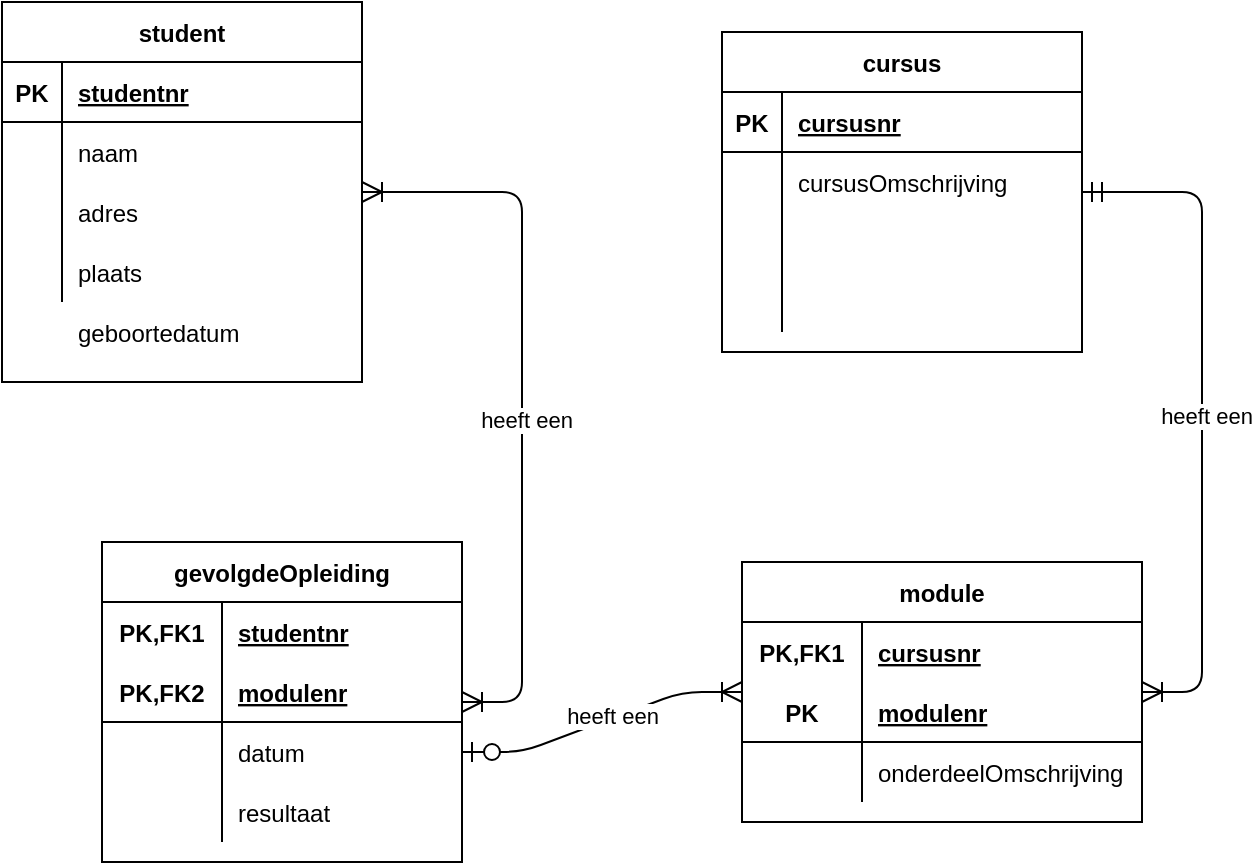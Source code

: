 <mxfile version="13.9.9" type="device"><diagram id="R2lEEEUBdFMjLlhIrx00" name="Page-1"><mxGraphModel dx="1422" dy="832" grid="1" gridSize="10" guides="1" tooltips="1" connect="1" arrows="1" fold="1" page="1" pageScale="1" pageWidth="850" pageHeight="1100" math="0" shadow="0" extFonts="Permanent Marker^https://fonts.googleapis.com/css?family=Permanent+Marker"><root><mxCell id="0"/><mxCell id="1" parent="0"/><mxCell id="yBG9xjrJVG9vw1_ddeqe-1" value="student" style="shape=table;startSize=30;container=1;collapsible=1;childLayout=tableLayout;fixedRows=1;rowLines=0;fontStyle=1;align=center;resizeLast=1;" vertex="1" parent="1"><mxGeometry x="80" y="80" width="180" height="190" as="geometry"/></mxCell><mxCell id="yBG9xjrJVG9vw1_ddeqe-2" value="" style="shape=partialRectangle;collapsible=0;dropTarget=0;pointerEvents=0;fillColor=none;top=0;left=0;bottom=1;right=0;points=[[0,0.5],[1,0.5]];portConstraint=eastwest;" vertex="1" parent="yBG9xjrJVG9vw1_ddeqe-1"><mxGeometry y="30" width="180" height="30" as="geometry"/></mxCell><mxCell id="yBG9xjrJVG9vw1_ddeqe-3" value="PK" style="shape=partialRectangle;connectable=0;fillColor=none;top=0;left=0;bottom=0;right=0;fontStyle=1;overflow=hidden;" vertex="1" parent="yBG9xjrJVG9vw1_ddeqe-2"><mxGeometry width="30" height="30" as="geometry"/></mxCell><mxCell id="yBG9xjrJVG9vw1_ddeqe-4" value="studentnr" style="shape=partialRectangle;connectable=0;fillColor=none;top=0;left=0;bottom=0;right=0;align=left;spacingLeft=6;fontStyle=5;overflow=hidden;" vertex="1" parent="yBG9xjrJVG9vw1_ddeqe-2"><mxGeometry x="30" width="150" height="30" as="geometry"/></mxCell><mxCell id="yBG9xjrJVG9vw1_ddeqe-5" value="" style="shape=partialRectangle;collapsible=0;dropTarget=0;pointerEvents=0;fillColor=none;top=0;left=0;bottom=0;right=0;points=[[0,0.5],[1,0.5]];portConstraint=eastwest;" vertex="1" parent="yBG9xjrJVG9vw1_ddeqe-1"><mxGeometry y="60" width="180" height="30" as="geometry"/></mxCell><mxCell id="yBG9xjrJVG9vw1_ddeqe-6" value="" style="shape=partialRectangle;connectable=0;fillColor=none;top=0;left=0;bottom=0;right=0;editable=1;overflow=hidden;" vertex="1" parent="yBG9xjrJVG9vw1_ddeqe-5"><mxGeometry width="30" height="30" as="geometry"/></mxCell><mxCell id="yBG9xjrJVG9vw1_ddeqe-7" value="naam" style="shape=partialRectangle;connectable=0;fillColor=none;top=0;left=0;bottom=0;right=0;align=left;spacingLeft=6;overflow=hidden;" vertex="1" parent="yBG9xjrJVG9vw1_ddeqe-5"><mxGeometry x="30" width="150" height="30" as="geometry"/></mxCell><mxCell id="yBG9xjrJVG9vw1_ddeqe-8" value="" style="shape=partialRectangle;collapsible=0;dropTarget=0;pointerEvents=0;fillColor=none;top=0;left=0;bottom=0;right=0;points=[[0,0.5],[1,0.5]];portConstraint=eastwest;" vertex="1" parent="yBG9xjrJVG9vw1_ddeqe-1"><mxGeometry y="90" width="180" height="30" as="geometry"/></mxCell><mxCell id="yBG9xjrJVG9vw1_ddeqe-9" value="" style="shape=partialRectangle;connectable=0;fillColor=none;top=0;left=0;bottom=0;right=0;editable=1;overflow=hidden;" vertex="1" parent="yBG9xjrJVG9vw1_ddeqe-8"><mxGeometry width="30" height="30" as="geometry"/></mxCell><mxCell id="yBG9xjrJVG9vw1_ddeqe-10" value="adres" style="shape=partialRectangle;connectable=0;fillColor=none;top=0;left=0;bottom=0;right=0;align=left;spacingLeft=6;overflow=hidden;" vertex="1" parent="yBG9xjrJVG9vw1_ddeqe-8"><mxGeometry x="30" width="150" height="30" as="geometry"/></mxCell><mxCell id="yBG9xjrJVG9vw1_ddeqe-11" value="" style="shape=partialRectangle;collapsible=0;dropTarget=0;pointerEvents=0;fillColor=none;top=0;left=0;bottom=0;right=0;points=[[0,0.5],[1,0.5]];portConstraint=eastwest;" vertex="1" parent="yBG9xjrJVG9vw1_ddeqe-1"><mxGeometry y="120" width="180" height="30" as="geometry"/></mxCell><mxCell id="yBG9xjrJVG9vw1_ddeqe-12" value="" style="shape=partialRectangle;connectable=0;fillColor=none;top=0;left=0;bottom=0;right=0;editable=1;overflow=hidden;" vertex="1" parent="yBG9xjrJVG9vw1_ddeqe-11"><mxGeometry width="30" height="30" as="geometry"/></mxCell><mxCell id="yBG9xjrJVG9vw1_ddeqe-13" value="plaats" style="shape=partialRectangle;connectable=0;fillColor=none;top=0;left=0;bottom=0;right=0;align=left;spacingLeft=6;overflow=hidden;" vertex="1" parent="yBG9xjrJVG9vw1_ddeqe-11"><mxGeometry x="30" width="150" height="30" as="geometry"/></mxCell><mxCell id="yBG9xjrJVG9vw1_ddeqe-14" value="cursus" style="shape=table;startSize=30;container=1;collapsible=1;childLayout=tableLayout;fixedRows=1;rowLines=0;fontStyle=1;align=center;resizeLast=1;" vertex="1" parent="1"><mxGeometry x="440" y="95" width="180" height="160" as="geometry"/></mxCell><mxCell id="yBG9xjrJVG9vw1_ddeqe-15" value="" style="shape=partialRectangle;collapsible=0;dropTarget=0;pointerEvents=0;fillColor=none;top=0;left=0;bottom=1;right=0;points=[[0,0.5],[1,0.5]];portConstraint=eastwest;" vertex="1" parent="yBG9xjrJVG9vw1_ddeqe-14"><mxGeometry y="30" width="180" height="30" as="geometry"/></mxCell><mxCell id="yBG9xjrJVG9vw1_ddeqe-16" value="PK" style="shape=partialRectangle;connectable=0;fillColor=none;top=0;left=0;bottom=0;right=0;fontStyle=1;overflow=hidden;" vertex="1" parent="yBG9xjrJVG9vw1_ddeqe-15"><mxGeometry width="30" height="30" as="geometry"/></mxCell><mxCell id="yBG9xjrJVG9vw1_ddeqe-17" value="cursusnr" style="shape=partialRectangle;connectable=0;fillColor=none;top=0;left=0;bottom=0;right=0;align=left;spacingLeft=6;fontStyle=5;overflow=hidden;" vertex="1" parent="yBG9xjrJVG9vw1_ddeqe-15"><mxGeometry x="30" width="150" height="30" as="geometry"/></mxCell><mxCell id="yBG9xjrJVG9vw1_ddeqe-18" value="" style="shape=partialRectangle;collapsible=0;dropTarget=0;pointerEvents=0;fillColor=none;top=0;left=0;bottom=0;right=0;points=[[0,0.5],[1,0.5]];portConstraint=eastwest;" vertex="1" parent="yBG9xjrJVG9vw1_ddeqe-14"><mxGeometry y="60" width="180" height="30" as="geometry"/></mxCell><mxCell id="yBG9xjrJVG9vw1_ddeqe-19" value="" style="shape=partialRectangle;connectable=0;fillColor=none;top=0;left=0;bottom=0;right=0;editable=1;overflow=hidden;" vertex="1" parent="yBG9xjrJVG9vw1_ddeqe-18"><mxGeometry width="30" height="30" as="geometry"/></mxCell><mxCell id="yBG9xjrJVG9vw1_ddeqe-20" value="cursusOmschrijving" style="shape=partialRectangle;connectable=0;fillColor=none;top=0;left=0;bottom=0;right=0;align=left;spacingLeft=6;overflow=hidden;" vertex="1" parent="yBG9xjrJVG9vw1_ddeqe-18"><mxGeometry x="30" width="150" height="30" as="geometry"/></mxCell><mxCell id="yBG9xjrJVG9vw1_ddeqe-21" value="" style="shape=partialRectangle;collapsible=0;dropTarget=0;pointerEvents=0;fillColor=none;top=0;left=0;bottom=0;right=0;points=[[0,0.5],[1,0.5]];portConstraint=eastwest;" vertex="1" parent="yBG9xjrJVG9vw1_ddeqe-14"><mxGeometry y="90" width="180" height="30" as="geometry"/></mxCell><mxCell id="yBG9xjrJVG9vw1_ddeqe-22" value="" style="shape=partialRectangle;connectable=0;fillColor=none;top=0;left=0;bottom=0;right=0;editable=1;overflow=hidden;" vertex="1" parent="yBG9xjrJVG9vw1_ddeqe-21"><mxGeometry width="30" height="30" as="geometry"/></mxCell><mxCell id="yBG9xjrJVG9vw1_ddeqe-23" value="" style="shape=partialRectangle;connectable=0;fillColor=none;top=0;left=0;bottom=0;right=0;align=left;spacingLeft=6;overflow=hidden;" vertex="1" parent="yBG9xjrJVG9vw1_ddeqe-21"><mxGeometry x="30" width="150" height="30" as="geometry"/></mxCell><mxCell id="yBG9xjrJVG9vw1_ddeqe-24" value="" style="shape=partialRectangle;collapsible=0;dropTarget=0;pointerEvents=0;fillColor=none;top=0;left=0;bottom=0;right=0;points=[[0,0.5],[1,0.5]];portConstraint=eastwest;" vertex="1" parent="yBG9xjrJVG9vw1_ddeqe-14"><mxGeometry y="120" width="180" height="30" as="geometry"/></mxCell><mxCell id="yBG9xjrJVG9vw1_ddeqe-25" value="" style="shape=partialRectangle;connectable=0;fillColor=none;top=0;left=0;bottom=0;right=0;editable=1;overflow=hidden;" vertex="1" parent="yBG9xjrJVG9vw1_ddeqe-24"><mxGeometry width="30" height="30" as="geometry"/></mxCell><mxCell id="yBG9xjrJVG9vw1_ddeqe-26" value="" style="shape=partialRectangle;connectable=0;fillColor=none;top=0;left=0;bottom=0;right=0;align=left;spacingLeft=6;overflow=hidden;" vertex="1" parent="yBG9xjrJVG9vw1_ddeqe-24"><mxGeometry x="30" width="150" height="30" as="geometry"/></mxCell><mxCell id="yBG9xjrJVG9vw1_ddeqe-53" value="gevolgdeOpleiding" style="shape=table;startSize=30;container=1;collapsible=1;childLayout=tableLayout;fixedRows=1;rowLines=0;fontStyle=1;align=center;resizeLast=1;" vertex="1" parent="1"><mxGeometry x="130" y="350" width="180" height="160" as="geometry"/></mxCell><mxCell id="yBG9xjrJVG9vw1_ddeqe-54" value="" style="shape=partialRectangle;collapsible=0;dropTarget=0;pointerEvents=0;fillColor=none;top=0;left=0;bottom=0;right=0;points=[[0,0.5],[1,0.5]];portConstraint=eastwest;" vertex="1" parent="yBG9xjrJVG9vw1_ddeqe-53"><mxGeometry y="30" width="180" height="30" as="geometry"/></mxCell><mxCell id="yBG9xjrJVG9vw1_ddeqe-55" value="PK,FK1" style="shape=partialRectangle;connectable=0;fillColor=none;top=0;left=0;bottom=0;right=0;fontStyle=1;overflow=hidden;" vertex="1" parent="yBG9xjrJVG9vw1_ddeqe-54"><mxGeometry width="60" height="30" as="geometry"/></mxCell><mxCell id="yBG9xjrJVG9vw1_ddeqe-56" value="studentnr" style="shape=partialRectangle;connectable=0;fillColor=none;top=0;left=0;bottom=0;right=0;align=left;spacingLeft=6;fontStyle=5;overflow=hidden;" vertex="1" parent="yBG9xjrJVG9vw1_ddeqe-54"><mxGeometry x="60" width="120" height="30" as="geometry"/></mxCell><mxCell id="yBG9xjrJVG9vw1_ddeqe-57" value="" style="shape=partialRectangle;collapsible=0;dropTarget=0;pointerEvents=0;fillColor=none;top=0;left=0;bottom=1;right=0;points=[[0,0.5],[1,0.5]];portConstraint=eastwest;" vertex="1" parent="yBG9xjrJVG9vw1_ddeqe-53"><mxGeometry y="60" width="180" height="30" as="geometry"/></mxCell><mxCell id="yBG9xjrJVG9vw1_ddeqe-58" value="PK,FK2" style="shape=partialRectangle;connectable=0;fillColor=none;top=0;left=0;bottom=0;right=0;fontStyle=1;overflow=hidden;" vertex="1" parent="yBG9xjrJVG9vw1_ddeqe-57"><mxGeometry width="60" height="30" as="geometry"/></mxCell><mxCell id="yBG9xjrJVG9vw1_ddeqe-59" value="modulenr" style="shape=partialRectangle;connectable=0;fillColor=none;top=0;left=0;bottom=0;right=0;align=left;spacingLeft=6;fontStyle=5;overflow=hidden;" vertex="1" parent="yBG9xjrJVG9vw1_ddeqe-57"><mxGeometry x="60" width="120" height="30" as="geometry"/></mxCell><mxCell id="yBG9xjrJVG9vw1_ddeqe-60" value="" style="shape=partialRectangle;collapsible=0;dropTarget=0;pointerEvents=0;fillColor=none;top=0;left=0;bottom=0;right=0;points=[[0,0.5],[1,0.5]];portConstraint=eastwest;" vertex="1" parent="yBG9xjrJVG9vw1_ddeqe-53"><mxGeometry y="90" width="180" height="30" as="geometry"/></mxCell><mxCell id="yBG9xjrJVG9vw1_ddeqe-61" value="" style="shape=partialRectangle;connectable=0;fillColor=none;top=0;left=0;bottom=0;right=0;editable=1;overflow=hidden;" vertex="1" parent="yBG9xjrJVG9vw1_ddeqe-60"><mxGeometry width="60" height="30" as="geometry"/></mxCell><mxCell id="yBG9xjrJVG9vw1_ddeqe-62" value="datum" style="shape=partialRectangle;connectable=0;fillColor=none;top=0;left=0;bottom=0;right=0;align=left;spacingLeft=6;overflow=hidden;" vertex="1" parent="yBG9xjrJVG9vw1_ddeqe-60"><mxGeometry x="60" width="120" height="30" as="geometry"/></mxCell><mxCell id="yBG9xjrJVG9vw1_ddeqe-63" value="" style="shape=partialRectangle;collapsible=0;dropTarget=0;pointerEvents=0;fillColor=none;top=0;left=0;bottom=0;right=0;points=[[0,0.5],[1,0.5]];portConstraint=eastwest;" vertex="1" parent="yBG9xjrJVG9vw1_ddeqe-53"><mxGeometry y="120" width="180" height="30" as="geometry"/></mxCell><mxCell id="yBG9xjrJVG9vw1_ddeqe-64" value="" style="shape=partialRectangle;connectable=0;fillColor=none;top=0;left=0;bottom=0;right=0;editable=1;overflow=hidden;" vertex="1" parent="yBG9xjrJVG9vw1_ddeqe-63"><mxGeometry width="60" height="30" as="geometry"/></mxCell><mxCell id="yBG9xjrJVG9vw1_ddeqe-65" value="resultaat" style="shape=partialRectangle;connectable=0;fillColor=none;top=0;left=0;bottom=0;right=0;align=left;spacingLeft=6;overflow=hidden;" vertex="1" parent="yBG9xjrJVG9vw1_ddeqe-63"><mxGeometry x="60" width="120" height="30" as="geometry"/></mxCell><mxCell id="yBG9xjrJVG9vw1_ddeqe-78" value="geboortedatum" style="shape=partialRectangle;connectable=0;fillColor=none;top=0;left=0;bottom=0;right=0;align=left;spacingLeft=6;overflow=hidden;" vertex="1" parent="1"><mxGeometry x="110" y="230" width="150" height="30" as="geometry"/></mxCell><mxCell id="yBG9xjrJVG9vw1_ddeqe-79" value="module" style="shape=table;startSize=30;container=1;collapsible=1;childLayout=tableLayout;fixedRows=1;rowLines=0;fontStyle=1;align=center;resizeLast=1;" vertex="1" parent="1"><mxGeometry x="450" y="360" width="200" height="130" as="geometry"/></mxCell><mxCell id="yBG9xjrJVG9vw1_ddeqe-80" value="" style="shape=partialRectangle;collapsible=0;dropTarget=0;pointerEvents=0;fillColor=none;top=0;left=0;bottom=0;right=0;points=[[0,0.5],[1,0.5]];portConstraint=eastwest;" vertex="1" parent="yBG9xjrJVG9vw1_ddeqe-79"><mxGeometry y="30" width="200" height="30" as="geometry"/></mxCell><mxCell id="yBG9xjrJVG9vw1_ddeqe-81" value="PK,FK1" style="shape=partialRectangle;connectable=0;fillColor=none;top=0;left=0;bottom=0;right=0;fontStyle=1;overflow=hidden;" vertex="1" parent="yBG9xjrJVG9vw1_ddeqe-80"><mxGeometry width="60" height="30" as="geometry"/></mxCell><mxCell id="yBG9xjrJVG9vw1_ddeqe-82" value="cursusnr" style="shape=partialRectangle;connectable=0;fillColor=none;top=0;left=0;bottom=0;right=0;align=left;spacingLeft=6;fontStyle=5;overflow=hidden;" vertex="1" parent="yBG9xjrJVG9vw1_ddeqe-80"><mxGeometry x="60" width="140" height="30" as="geometry"/></mxCell><mxCell id="yBG9xjrJVG9vw1_ddeqe-83" value="" style="shape=partialRectangle;collapsible=0;dropTarget=0;pointerEvents=0;fillColor=none;top=0;left=0;bottom=1;right=0;points=[[0,0.5],[1,0.5]];portConstraint=eastwest;" vertex="1" parent="yBG9xjrJVG9vw1_ddeqe-79"><mxGeometry y="60" width="200" height="30" as="geometry"/></mxCell><mxCell id="yBG9xjrJVG9vw1_ddeqe-84" value="PK" style="shape=partialRectangle;connectable=0;fillColor=none;top=0;left=0;bottom=0;right=0;fontStyle=1;overflow=hidden;" vertex="1" parent="yBG9xjrJVG9vw1_ddeqe-83"><mxGeometry width="60" height="30" as="geometry"/></mxCell><mxCell id="yBG9xjrJVG9vw1_ddeqe-85" value="modulenr" style="shape=partialRectangle;connectable=0;fillColor=none;top=0;left=0;bottom=0;right=0;align=left;spacingLeft=6;fontStyle=5;overflow=hidden;" vertex="1" parent="yBG9xjrJVG9vw1_ddeqe-83"><mxGeometry x="60" width="140" height="30" as="geometry"/></mxCell><mxCell id="yBG9xjrJVG9vw1_ddeqe-86" value="" style="shape=partialRectangle;collapsible=0;dropTarget=0;pointerEvents=0;fillColor=none;top=0;left=0;bottom=0;right=0;points=[[0,0.5],[1,0.5]];portConstraint=eastwest;" vertex="1" parent="yBG9xjrJVG9vw1_ddeqe-79"><mxGeometry y="90" width="200" height="30" as="geometry"/></mxCell><mxCell id="yBG9xjrJVG9vw1_ddeqe-87" value="" style="shape=partialRectangle;connectable=0;fillColor=none;top=0;left=0;bottom=0;right=0;editable=1;overflow=hidden;" vertex="1" parent="yBG9xjrJVG9vw1_ddeqe-86"><mxGeometry width="60" height="30" as="geometry"/></mxCell><mxCell id="yBG9xjrJVG9vw1_ddeqe-88" value="onderdeelOmschrijving" style="shape=partialRectangle;connectable=0;fillColor=none;top=0;left=0;bottom=0;right=0;align=left;spacingLeft=6;overflow=hidden;" vertex="1" parent="yBG9xjrJVG9vw1_ddeqe-86"><mxGeometry x="60" width="140" height="30" as="geometry"/></mxCell><mxCell id="yBG9xjrJVG9vw1_ddeqe-92" value="" style="edgeStyle=entityRelationEdgeStyle;fontSize=12;html=1;endArrow=ERoneToMany;startArrow=ERoneToMany;endSize=8;startSize=8;" edge="1" parent="1" source="yBG9xjrJVG9vw1_ddeqe-53" target="yBG9xjrJVG9vw1_ddeqe-1"><mxGeometry width="100" height="100" relative="1" as="geometry"><mxPoint x="510" y="380" as="sourcePoint"/><mxPoint x="610" y="280" as="targetPoint"/></mxGeometry></mxCell><mxCell id="yBG9xjrJVG9vw1_ddeqe-95" value="heeft een" style="edgeLabel;html=1;align=center;verticalAlign=middle;resizable=0;points=[];" vertex="1" connectable="0" parent="yBG9xjrJVG9vw1_ddeqe-92"><mxGeometry x="-0.063" y="-2" relative="1" as="geometry"><mxPoint as="offset"/></mxGeometry></mxCell><mxCell id="yBG9xjrJVG9vw1_ddeqe-93" value="" style="edgeStyle=entityRelationEdgeStyle;fontSize=12;html=1;endArrow=ERoneToMany;startArrow=ERmandOne;endSize=8;startSize=8;" edge="1" parent="1" source="yBG9xjrJVG9vw1_ddeqe-14" target="yBG9xjrJVG9vw1_ddeqe-79"><mxGeometry width="100" height="100" relative="1" as="geometry"><mxPoint x="590" y="110" as="sourcePoint"/><mxPoint x="700" y="200" as="targetPoint"/></mxGeometry></mxCell><mxCell id="yBG9xjrJVG9vw1_ddeqe-94" value="heeft een" style="edgeLabel;html=1;align=center;verticalAlign=middle;resizable=0;points=[];" vertex="1" connectable="0" parent="yBG9xjrJVG9vw1_ddeqe-93"><mxGeometry x="0.012" y="2" relative="1" as="geometry"><mxPoint as="offset"/></mxGeometry></mxCell><mxCell id="yBG9xjrJVG9vw1_ddeqe-96" value="" style="edgeStyle=entityRelationEdgeStyle;fontSize=12;html=1;endArrow=ERoneToMany;startArrow=ERzeroToOne;endSize=8;startSize=8;" edge="1" parent="1" source="yBG9xjrJVG9vw1_ddeqe-60" target="yBG9xjrJVG9vw1_ddeqe-79"><mxGeometry width="100" height="100" relative="1" as="geometry"><mxPoint x="510" y="380" as="sourcePoint"/><mxPoint x="610" y="280" as="targetPoint"/></mxGeometry></mxCell><mxCell id="yBG9xjrJVG9vw1_ddeqe-97" value="heeft een" style="edgeLabel;html=1;align=center;verticalAlign=middle;resizable=0;points=[];" vertex="1" connectable="0" parent="yBG9xjrJVG9vw1_ddeqe-96"><mxGeometry x="0.079" y="1" relative="1" as="geometry"><mxPoint as="offset"/></mxGeometry></mxCell></root></mxGraphModel></diagram></mxfile>